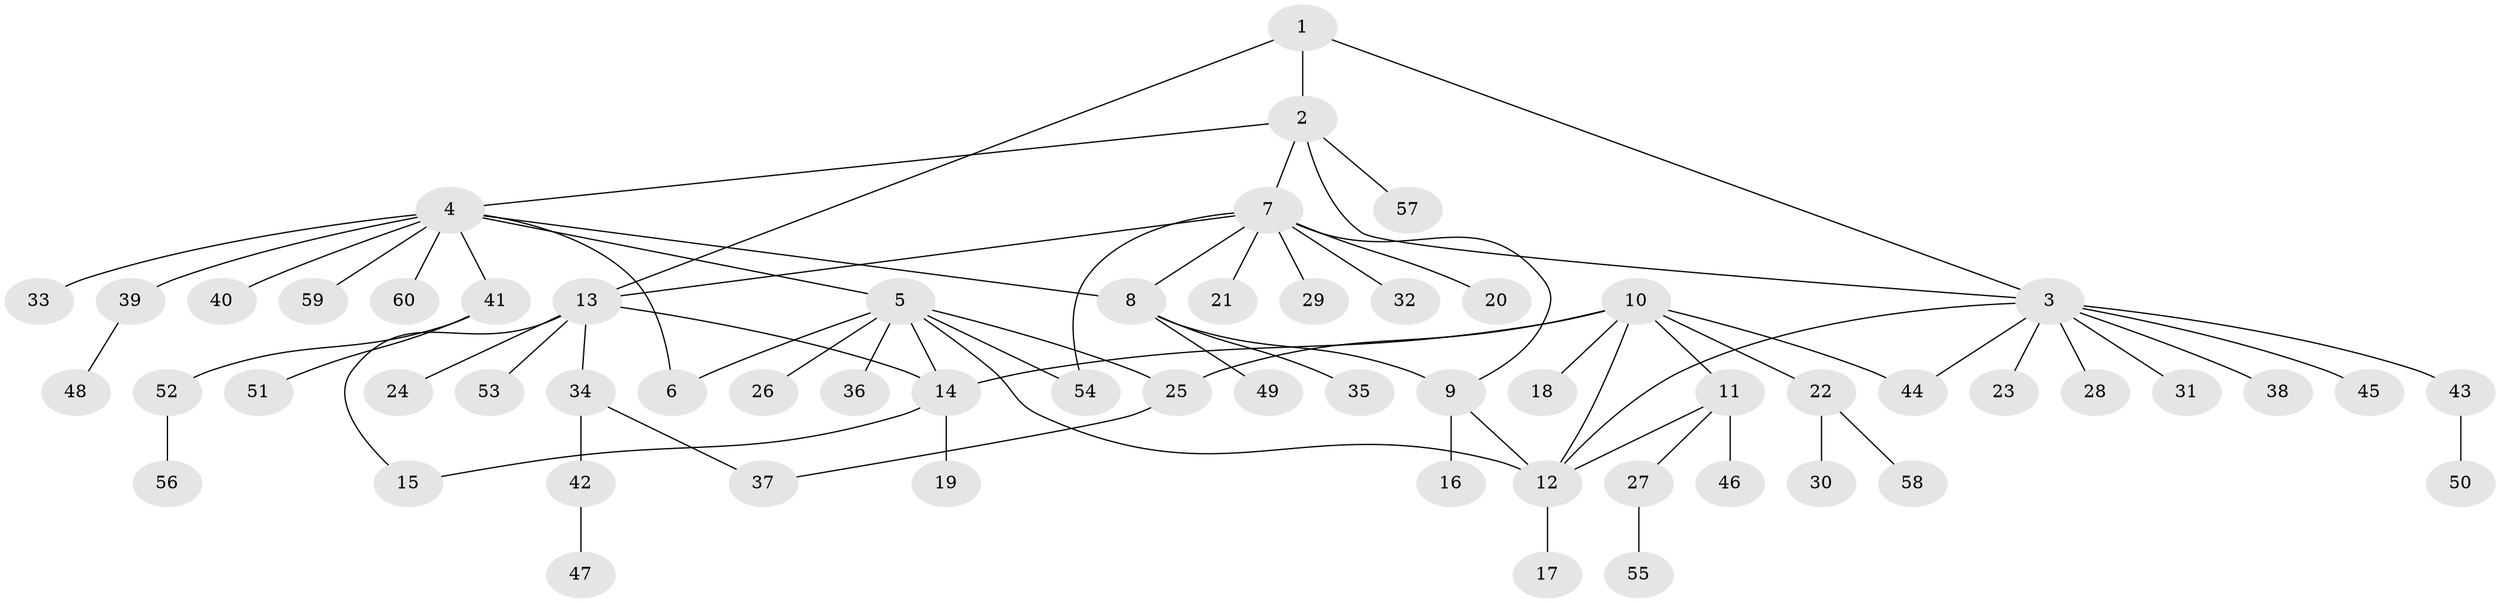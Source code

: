 // Generated by graph-tools (version 1.1) at 2025/50/03/09/25 03:50:39]
// undirected, 60 vertices, 74 edges
graph export_dot {
graph [start="1"]
  node [color=gray90,style=filled];
  1;
  2;
  3;
  4;
  5;
  6;
  7;
  8;
  9;
  10;
  11;
  12;
  13;
  14;
  15;
  16;
  17;
  18;
  19;
  20;
  21;
  22;
  23;
  24;
  25;
  26;
  27;
  28;
  29;
  30;
  31;
  32;
  33;
  34;
  35;
  36;
  37;
  38;
  39;
  40;
  41;
  42;
  43;
  44;
  45;
  46;
  47;
  48;
  49;
  50;
  51;
  52;
  53;
  54;
  55;
  56;
  57;
  58;
  59;
  60;
  1 -- 2;
  1 -- 3;
  1 -- 13;
  2 -- 3;
  2 -- 4;
  2 -- 7;
  2 -- 57;
  3 -- 12;
  3 -- 23;
  3 -- 28;
  3 -- 31;
  3 -- 38;
  3 -- 43;
  3 -- 44;
  3 -- 45;
  4 -- 5;
  4 -- 6;
  4 -- 8;
  4 -- 33;
  4 -- 39;
  4 -- 40;
  4 -- 41;
  4 -- 59;
  4 -- 60;
  5 -- 6;
  5 -- 12;
  5 -- 14;
  5 -- 25;
  5 -- 26;
  5 -- 36;
  5 -- 54;
  7 -- 8;
  7 -- 9;
  7 -- 13;
  7 -- 20;
  7 -- 21;
  7 -- 29;
  7 -- 32;
  7 -- 54;
  8 -- 9;
  8 -- 35;
  8 -- 49;
  9 -- 12;
  9 -- 16;
  10 -- 11;
  10 -- 12;
  10 -- 14;
  10 -- 18;
  10 -- 22;
  10 -- 25;
  10 -- 44;
  11 -- 12;
  11 -- 27;
  11 -- 46;
  12 -- 17;
  13 -- 14;
  13 -- 15;
  13 -- 24;
  13 -- 34;
  13 -- 53;
  14 -- 15;
  14 -- 19;
  22 -- 30;
  22 -- 58;
  25 -- 37;
  27 -- 55;
  34 -- 37;
  34 -- 42;
  39 -- 48;
  41 -- 51;
  41 -- 52;
  42 -- 47;
  43 -- 50;
  52 -- 56;
}
